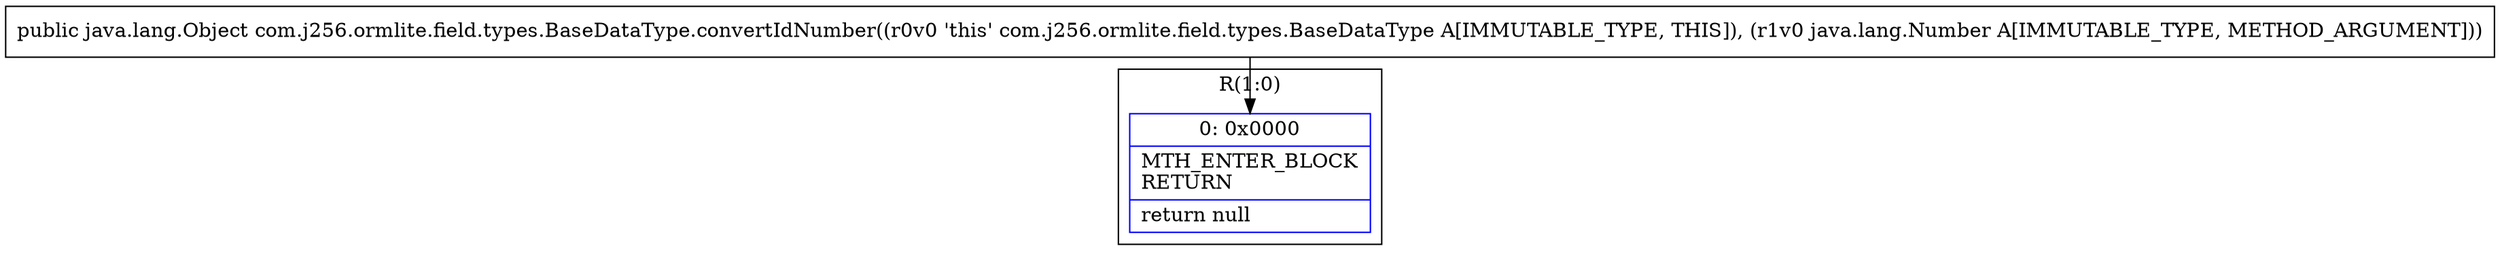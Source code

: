 digraph "CFG forcom.j256.ormlite.field.types.BaseDataType.convertIdNumber(Ljava\/lang\/Number;)Ljava\/lang\/Object;" {
subgraph cluster_Region_1064404759 {
label = "R(1:0)";
node [shape=record,color=blue];
Node_0 [shape=record,label="{0\:\ 0x0000|MTH_ENTER_BLOCK\lRETURN\l|return null\l}"];
}
MethodNode[shape=record,label="{public java.lang.Object com.j256.ormlite.field.types.BaseDataType.convertIdNumber((r0v0 'this' com.j256.ormlite.field.types.BaseDataType A[IMMUTABLE_TYPE, THIS]), (r1v0 java.lang.Number A[IMMUTABLE_TYPE, METHOD_ARGUMENT])) }"];
MethodNode -> Node_0;
}

